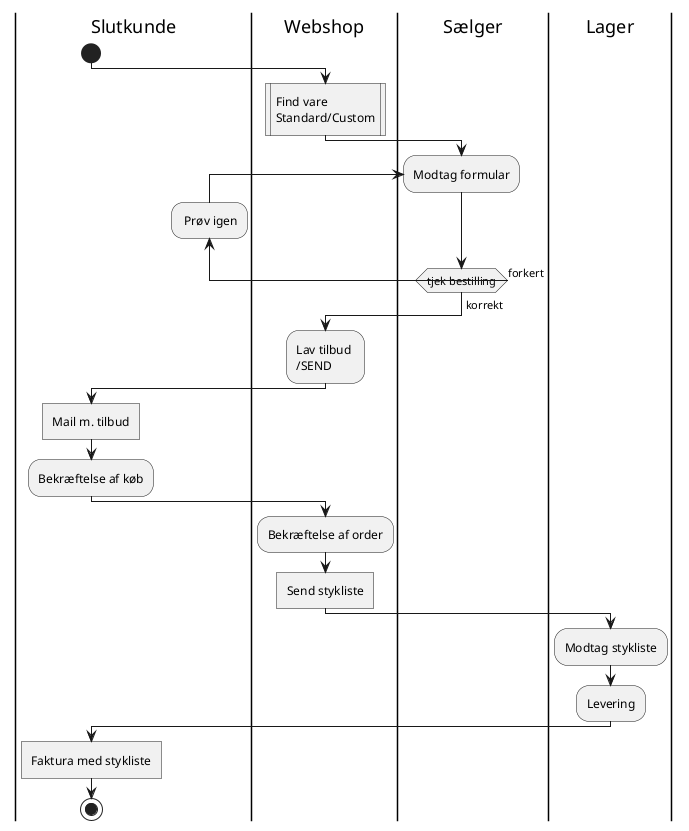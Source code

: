 @startuml
|Slutkunde|
start
|Webshop|
:Find vare\nStandard/Custom|

|Sælger|
repeat :Modtag formular;
|Slutkunde|
backward: Prøv igen;
|Sælger|
repeat while (tjek bestilling) is (forkert)
-> korrekt;

|Webshop|
:Lav tilbud \n/SEND;
|Slutkunde|
:Mail m. tilbud; <<task>>

|Slutkunde|
:Bekræftelse af køb;

|Webshop|
:Bekræftelse af order;
:Send stykliste; <<task>>

|Lager|
:Modtag stykliste;
:Levering;

|Slutkunde|
:Faktura med stykliste; <<task>>
stop
@enduml